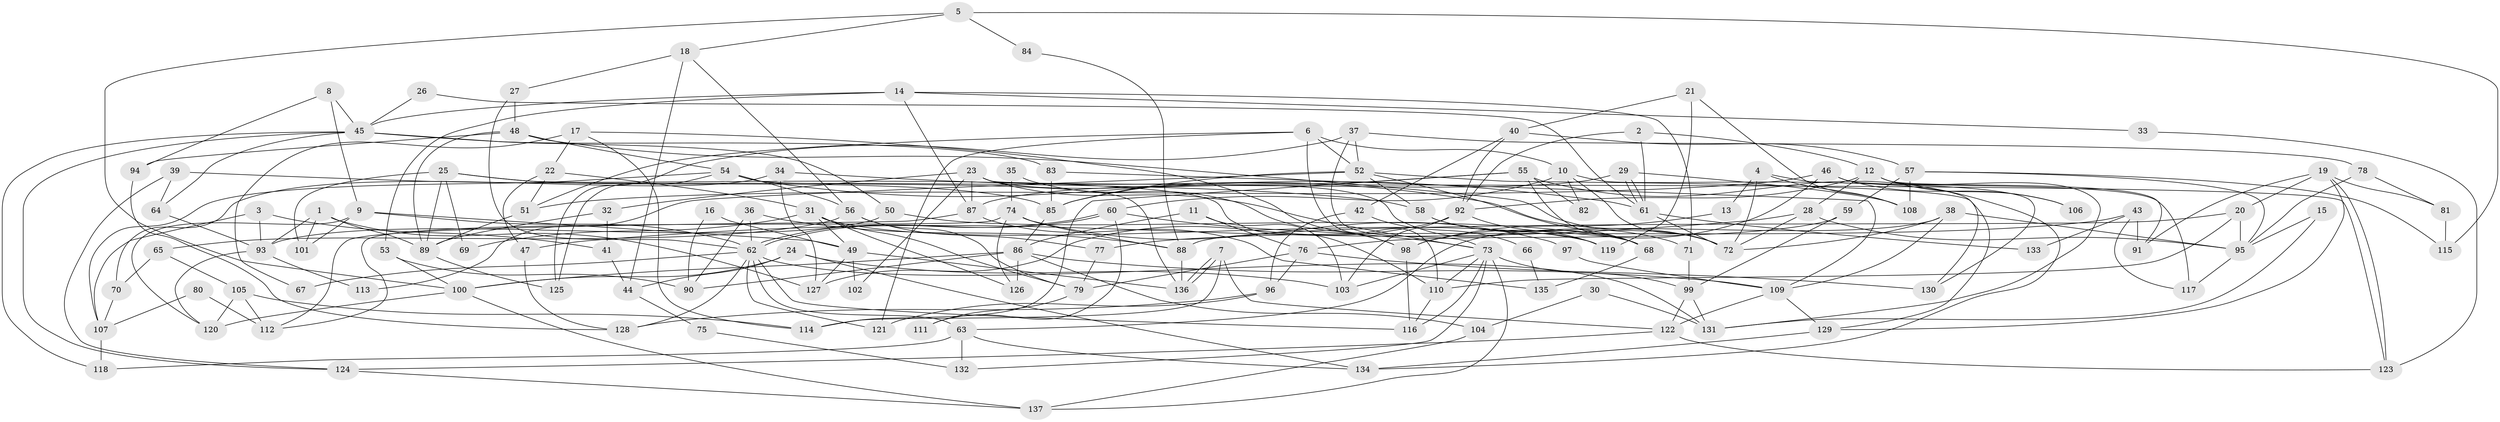 // Generated by graph-tools (version 1.1) at 2025/15/03/09/25 04:15:11]
// undirected, 137 vertices, 274 edges
graph export_dot {
graph [start="1"]
  node [color=gray90,style=filled];
  1;
  2;
  3;
  4;
  5;
  6;
  7;
  8;
  9;
  10;
  11;
  12;
  13;
  14;
  15;
  16;
  17;
  18;
  19;
  20;
  21;
  22;
  23;
  24;
  25;
  26;
  27;
  28;
  29;
  30;
  31;
  32;
  33;
  34;
  35;
  36;
  37;
  38;
  39;
  40;
  41;
  42;
  43;
  44;
  45;
  46;
  47;
  48;
  49;
  50;
  51;
  52;
  53;
  54;
  55;
  56;
  57;
  58;
  59;
  60;
  61;
  62;
  63;
  64;
  65;
  66;
  67;
  68;
  69;
  70;
  71;
  72;
  73;
  74;
  75;
  76;
  77;
  78;
  79;
  80;
  81;
  82;
  83;
  84;
  85;
  86;
  87;
  88;
  89;
  90;
  91;
  92;
  93;
  94;
  95;
  96;
  97;
  98;
  99;
  100;
  101;
  102;
  103;
  104;
  105;
  106;
  107;
  108;
  109;
  110;
  111;
  112;
  113;
  114;
  115;
  116;
  117;
  118;
  119;
  120;
  121;
  122;
  123;
  124;
  125;
  126;
  127;
  128;
  129;
  130;
  131;
  132;
  133;
  134;
  135;
  136;
  137;
  1 -- 89;
  1 -- 93;
  1 -- 101;
  1 -- 127;
  2 -- 12;
  2 -- 61;
  2 -- 92;
  3 -- 41;
  3 -- 107;
  3 -- 93;
  4 -- 130;
  4 -- 72;
  4 -- 13;
  4 -- 108;
  5 -- 100;
  5 -- 18;
  5 -- 84;
  5 -- 115;
  6 -- 10;
  6 -- 110;
  6 -- 51;
  6 -- 52;
  6 -- 121;
  7 -- 136;
  7 -- 136;
  7 -- 114;
  7 -- 122;
  8 -- 45;
  8 -- 94;
  8 -- 9;
  9 -- 62;
  9 -- 49;
  9 -- 101;
  9 -- 120;
  10 -- 72;
  10 -- 60;
  10 -- 82;
  10 -- 130;
  11 -- 86;
  11 -- 103;
  11 -- 76;
  12 -- 131;
  12 -- 92;
  12 -- 28;
  12 -- 91;
  12 -- 106;
  13 -- 98;
  14 -- 45;
  14 -- 87;
  14 -- 33;
  14 -- 53;
  14 -- 71;
  15 -- 95;
  15 -- 131;
  16 -- 90;
  16 -- 49;
  17 -- 22;
  17 -- 98;
  17 -- 67;
  17 -- 114;
  18 -- 56;
  18 -- 27;
  18 -- 44;
  19 -- 20;
  19 -- 129;
  19 -- 81;
  19 -- 91;
  19 -- 123;
  20 -- 110;
  20 -- 95;
  20 -- 88;
  21 -- 119;
  21 -- 108;
  21 -- 40;
  22 -- 31;
  22 -- 51;
  22 -- 47;
  23 -- 123;
  23 -- 73;
  23 -- 32;
  23 -- 87;
  23 -- 102;
  23 -- 119;
  24 -- 100;
  24 -- 134;
  24 -- 44;
  24 -- 103;
  25 -- 101;
  25 -- 110;
  25 -- 69;
  25 -- 85;
  25 -- 89;
  26 -- 61;
  26 -- 45;
  27 -- 62;
  27 -- 48;
  28 -- 95;
  28 -- 47;
  28 -- 72;
  29 -- 108;
  29 -- 61;
  29 -- 61;
  29 -- 87;
  30 -- 104;
  30 -- 131;
  31 -- 119;
  31 -- 49;
  31 -- 69;
  31 -- 79;
  31 -- 126;
  32 -- 89;
  32 -- 41;
  33 -- 123;
  34 -- 127;
  34 -- 61;
  34 -- 70;
  35 -- 98;
  35 -- 74;
  36 -- 90;
  36 -- 62;
  36 -- 88;
  37 -- 125;
  37 -- 73;
  37 -- 52;
  37 -- 78;
  38 -- 95;
  38 -- 109;
  38 -- 63;
  38 -- 72;
  39 -- 58;
  39 -- 124;
  39 -- 64;
  40 -- 92;
  40 -- 42;
  40 -- 57;
  41 -- 44;
  42 -- 96;
  42 -- 66;
  43 -- 91;
  43 -- 77;
  43 -- 117;
  43 -- 133;
  44 -- 75;
  45 -- 83;
  45 -- 64;
  45 -- 50;
  45 -- 118;
  45 -- 124;
  46 -- 51;
  46 -- 117;
  46 -- 98;
  46 -- 106;
  47 -- 128;
  48 -- 54;
  48 -- 72;
  48 -- 89;
  48 -- 94;
  49 -- 136;
  49 -- 102;
  49 -- 127;
  50 -- 93;
  50 -- 68;
  51 -- 89;
  52 -- 58;
  52 -- 68;
  52 -- 85;
  52 -- 113;
  52 -- 129;
  53 -- 100;
  53 -- 90;
  54 -- 136;
  54 -- 72;
  54 -- 56;
  54 -- 107;
  54 -- 125;
  55 -- 85;
  55 -- 68;
  55 -- 82;
  55 -- 114;
  55 -- 134;
  56 -- 79;
  56 -- 65;
  56 -- 77;
  57 -- 59;
  57 -- 95;
  57 -- 108;
  57 -- 115;
  58 -- 68;
  58 -- 71;
  59 -- 76;
  59 -- 99;
  60 -- 73;
  60 -- 62;
  60 -- 62;
  60 -- 111;
  61 -- 72;
  61 -- 133;
  62 -- 63;
  62 -- 67;
  62 -- 116;
  62 -- 121;
  62 -- 128;
  62 -- 131;
  63 -- 118;
  63 -- 132;
  63 -- 134;
  64 -- 93;
  65 -- 105;
  65 -- 70;
  66 -- 135;
  68 -- 135;
  70 -- 107;
  71 -- 99;
  73 -- 99;
  73 -- 103;
  73 -- 110;
  73 -- 116;
  73 -- 132;
  73 -- 137;
  74 -- 88;
  74 -- 126;
  74 -- 97;
  74 -- 112;
  75 -- 132;
  76 -- 96;
  76 -- 79;
  76 -- 130;
  77 -- 79;
  78 -- 81;
  78 -- 95;
  79 -- 111;
  80 -- 107;
  80 -- 112;
  81 -- 115;
  83 -- 85;
  83 -- 109;
  84 -- 88;
  85 -- 86;
  86 -- 100;
  86 -- 90;
  86 -- 104;
  86 -- 109;
  86 -- 126;
  87 -- 112;
  87 -- 135;
  88 -- 136;
  89 -- 125;
  92 -- 127;
  92 -- 103;
  92 -- 119;
  93 -- 120;
  93 -- 113;
  94 -- 128;
  95 -- 117;
  96 -- 128;
  96 -- 121;
  97 -- 109;
  98 -- 116;
  99 -- 122;
  99 -- 131;
  100 -- 120;
  100 -- 137;
  104 -- 137;
  105 -- 114;
  105 -- 112;
  105 -- 120;
  107 -- 118;
  109 -- 129;
  109 -- 122;
  110 -- 116;
  122 -- 123;
  122 -- 124;
  124 -- 137;
  129 -- 134;
}
